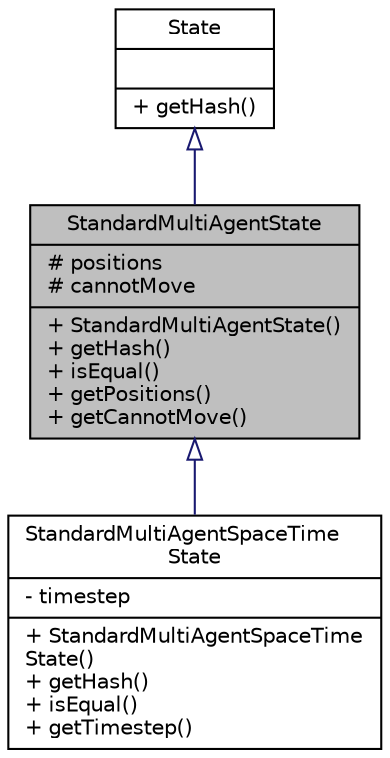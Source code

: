 digraph "StandardMultiAgentState"
{
 // INTERACTIVE_SVG=YES
 // LATEX_PDF_SIZE
  edge [fontname="Helvetica",fontsize="10",labelfontname="Helvetica",labelfontsize="10"];
  node [fontname="Helvetica",fontsize="10",shape=record];
  Node1 [label="{StandardMultiAgentState\n|# positions\l# cannotMove\l|+ StandardMultiAgentState()\l+ getHash()\l+ isEqual()\l+ getPositions()\l+ getCannotMove()\l}",height=0.2,width=0.4,color="black", fillcolor="grey75", style="filled", fontcolor="black",tooltip=" "];
  Node2 -> Node1 [dir="back",color="midnightblue",fontsize="10",style="solid",arrowtail="onormal",fontname="Helvetica"];
  Node2 [label="{State\n||+ getHash()\l}",height=0.2,width=0.4,color="black", fillcolor="white", style="filled",URL="$classState.html",tooltip=" "];
  Node1 -> Node3 [dir="back",color="midnightblue",fontsize="10",style="solid",arrowtail="onormal",fontname="Helvetica"];
  Node3 [label="{StandardMultiAgentSpaceTime\lState\n|- timestep\l|+ StandardMultiAgentSpaceTime\lState()\l+ getHash()\l+ isEqual()\l+ getTimestep()\l}",height=0.2,width=0.4,color="black", fillcolor="white", style="filled",URL="$classStandardMultiAgentSpaceTimeState.html",tooltip=" "];
}
